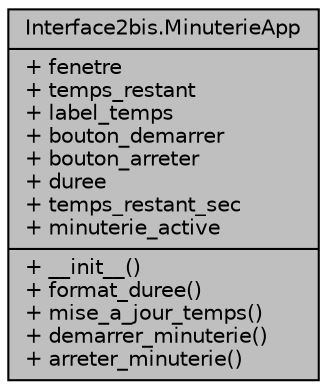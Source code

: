 digraph "Interface2bis.MinuterieApp"
{
  edge [fontname="Helvetica",fontsize="10",labelfontname="Helvetica",labelfontsize="10"];
  node [fontname="Helvetica",fontsize="10",shape=record];
  Node1 [label="{Interface2bis.MinuterieApp\n|+ fenetre\l+ temps_restant\l+ label_temps\l+ bouton_demarrer\l+ bouton_arreter\l+ duree\l+ temps_restant_sec\l+ minuterie_active\l|+ __init__()\l+ format_duree()\l+ mise_a_jour_temps()\l+ demarrer_minuterie()\l+ arreter_minuterie()\l}",height=0.2,width=0.4,color="black", fillcolor="grey75", style="filled", fontcolor="black"];
}
